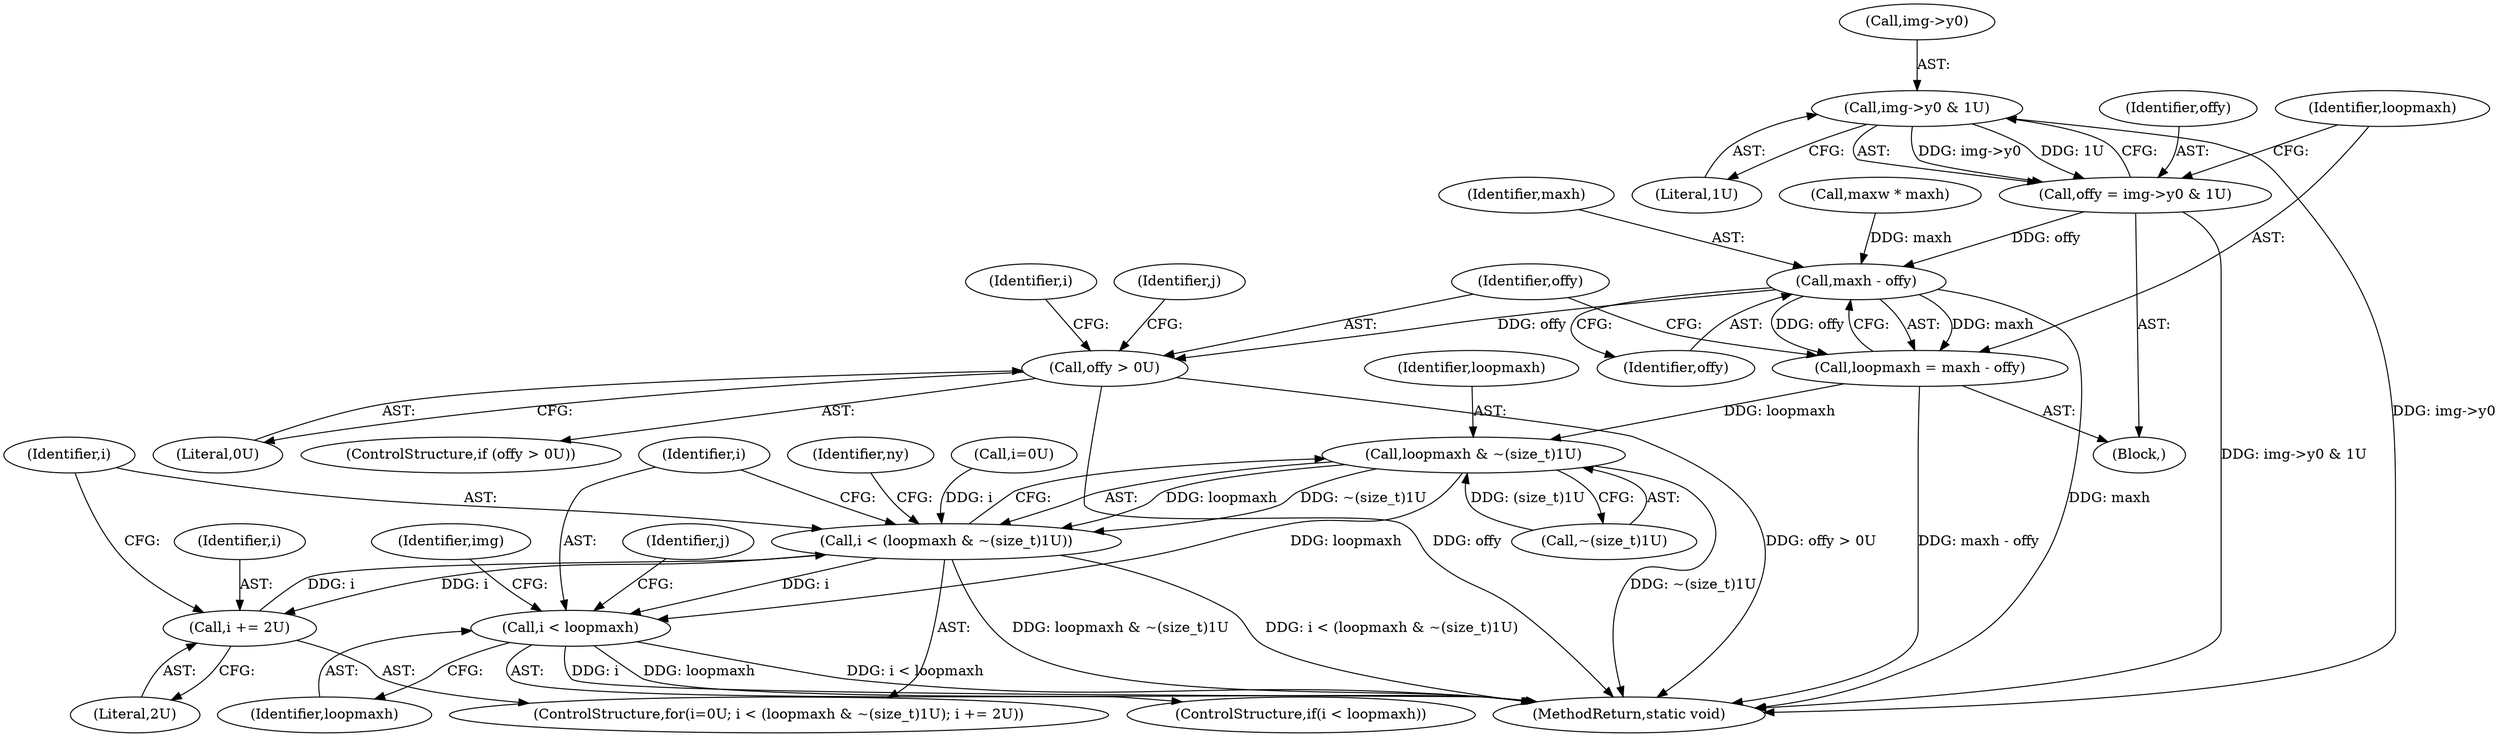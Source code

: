 digraph "0_openjpeg_15f081c89650dccee4aa4ae66f614c3fdb268767_0@pointer" {
"1000268" [label="(Call,img->y0 & 1U)"];
"1000266" [label="(Call,offy = img->y0 & 1U)"];
"1000275" [label="(Call,maxh - offy)"];
"1000273" [label="(Call,loopmaxh = maxh - offy)"];
"1000318" [label="(Call,loopmaxh & ~(size_t)1U)"];
"1000316" [label="(Call,i < (loopmaxh & ~(size_t)1U))"];
"1000324" [label="(Call,i += 2U)"];
"1000554" [label="(Call,i < loopmaxh)"];
"1000279" [label="(Call,offy > 0U)"];
"1000312" [label="(ControlStructure,for(i=0U; i < (loopmaxh & ~(size_t)1U); i += 2U))"];
"1000554" [label="(Call,i < loopmaxh)"];
"1000318" [label="(Call,loopmaxh & ~(size_t)1U)"];
"1000316" [label="(Call,i < (loopmaxh & ~(size_t)1U))"];
"1000273" [label="(Call,loopmaxh = maxh - offy)"];
"1000268" [label="(Call,img->y0 & 1U)"];
"1000324" [label="(Call,i += 2U)"];
"1000277" [label="(Identifier,offy)"];
"1000317" [label="(Identifier,i)"];
"1000330" [label="(Identifier,ny)"];
"1000555" [label="(Identifier,i)"];
"1000640" [label="(Identifier,img)"];
"1000276" [label="(Identifier,maxh)"];
"1000269" [label="(Call,img->y0)"];
"1000178" [label="(Call,maxw * maxh)"];
"1000266" [label="(Call,offy = img->y0 & 1U)"];
"1000105" [label="(Block,)"];
"1000275" [label="(Call,maxh - offy)"];
"1000272" [label="(Literal,1U)"];
"1000313" [label="(Call,i=0U)"];
"1000553" [label="(ControlStructure,if(i < loopmaxh))"];
"1000561" [label="(Identifier,j)"];
"1000286" [label="(Identifier,j)"];
"1000278" [label="(ControlStructure,if (offy > 0U))"];
"1000267" [label="(Identifier,offy)"];
"1000319" [label="(Identifier,loopmaxh)"];
"1000279" [label="(Call,offy > 0U)"];
"1000792" [label="(MethodReturn,static void)"];
"1000326" [label="(Literal,2U)"];
"1000314" [label="(Identifier,i)"];
"1000556" [label="(Identifier,loopmaxh)"];
"1000280" [label="(Identifier,offy)"];
"1000320" [label="(Call,~(size_t)1U)"];
"1000325" [label="(Identifier,i)"];
"1000281" [label="(Literal,0U)"];
"1000274" [label="(Identifier,loopmaxh)"];
"1000268" -> "1000266"  [label="AST: "];
"1000268" -> "1000272"  [label="CFG: "];
"1000269" -> "1000268"  [label="AST: "];
"1000272" -> "1000268"  [label="AST: "];
"1000266" -> "1000268"  [label="CFG: "];
"1000268" -> "1000792"  [label="DDG: img->y0"];
"1000268" -> "1000266"  [label="DDG: img->y0"];
"1000268" -> "1000266"  [label="DDG: 1U"];
"1000266" -> "1000105"  [label="AST: "];
"1000267" -> "1000266"  [label="AST: "];
"1000274" -> "1000266"  [label="CFG: "];
"1000266" -> "1000792"  [label="DDG: img->y0 & 1U"];
"1000266" -> "1000275"  [label="DDG: offy"];
"1000275" -> "1000273"  [label="AST: "];
"1000275" -> "1000277"  [label="CFG: "];
"1000276" -> "1000275"  [label="AST: "];
"1000277" -> "1000275"  [label="AST: "];
"1000273" -> "1000275"  [label="CFG: "];
"1000275" -> "1000792"  [label="DDG: maxh"];
"1000275" -> "1000273"  [label="DDG: maxh"];
"1000275" -> "1000273"  [label="DDG: offy"];
"1000178" -> "1000275"  [label="DDG: maxh"];
"1000275" -> "1000279"  [label="DDG: offy"];
"1000273" -> "1000105"  [label="AST: "];
"1000274" -> "1000273"  [label="AST: "];
"1000280" -> "1000273"  [label="CFG: "];
"1000273" -> "1000792"  [label="DDG: maxh - offy"];
"1000273" -> "1000318"  [label="DDG: loopmaxh"];
"1000318" -> "1000316"  [label="AST: "];
"1000318" -> "1000320"  [label="CFG: "];
"1000319" -> "1000318"  [label="AST: "];
"1000320" -> "1000318"  [label="AST: "];
"1000316" -> "1000318"  [label="CFG: "];
"1000318" -> "1000792"  [label="DDG: ~(size_t)1U"];
"1000318" -> "1000316"  [label="DDG: loopmaxh"];
"1000318" -> "1000316"  [label="DDG: ~(size_t)1U"];
"1000320" -> "1000318"  [label="DDG: (size_t)1U"];
"1000318" -> "1000554"  [label="DDG: loopmaxh"];
"1000316" -> "1000312"  [label="AST: "];
"1000317" -> "1000316"  [label="AST: "];
"1000330" -> "1000316"  [label="CFG: "];
"1000555" -> "1000316"  [label="CFG: "];
"1000316" -> "1000792"  [label="DDG: loopmaxh & ~(size_t)1U"];
"1000316" -> "1000792"  [label="DDG: i < (loopmaxh & ~(size_t)1U)"];
"1000324" -> "1000316"  [label="DDG: i"];
"1000313" -> "1000316"  [label="DDG: i"];
"1000316" -> "1000324"  [label="DDG: i"];
"1000316" -> "1000554"  [label="DDG: i"];
"1000324" -> "1000312"  [label="AST: "];
"1000324" -> "1000326"  [label="CFG: "];
"1000325" -> "1000324"  [label="AST: "];
"1000326" -> "1000324"  [label="AST: "];
"1000317" -> "1000324"  [label="CFG: "];
"1000554" -> "1000553"  [label="AST: "];
"1000554" -> "1000556"  [label="CFG: "];
"1000555" -> "1000554"  [label="AST: "];
"1000556" -> "1000554"  [label="AST: "];
"1000561" -> "1000554"  [label="CFG: "];
"1000640" -> "1000554"  [label="CFG: "];
"1000554" -> "1000792"  [label="DDG: i < loopmaxh"];
"1000554" -> "1000792"  [label="DDG: i"];
"1000554" -> "1000792"  [label="DDG: loopmaxh"];
"1000279" -> "1000278"  [label="AST: "];
"1000279" -> "1000281"  [label="CFG: "];
"1000280" -> "1000279"  [label="AST: "];
"1000281" -> "1000279"  [label="AST: "];
"1000286" -> "1000279"  [label="CFG: "];
"1000314" -> "1000279"  [label="CFG: "];
"1000279" -> "1000792"  [label="DDG: offy"];
"1000279" -> "1000792"  [label="DDG: offy > 0U"];
}
